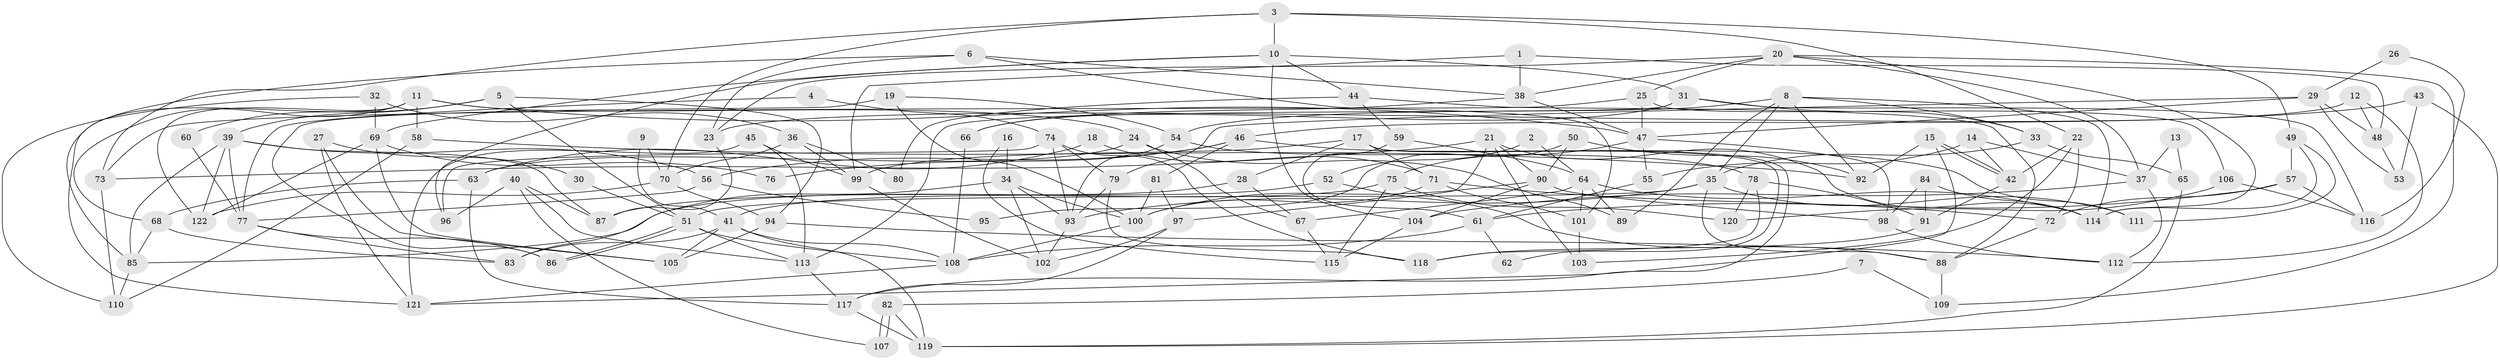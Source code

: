 // coarse degree distribution, {3: 0.10810810810810811, 6: 0.16216216216216217, 7: 0.16216216216216217, 9: 0.10810810810810811, 4: 0.05405405405405406, 8: 0.21621621621621623, 5: 0.08108108108108109, 12: 0.02702702702702703, 10: 0.05405405405405406, 11: 0.02702702702702703}
// Generated by graph-tools (version 1.1) at 2025/37/03/04/25 23:37:10]
// undirected, 122 vertices, 244 edges
graph export_dot {
  node [color=gray90,style=filled];
  1;
  2;
  3;
  4;
  5;
  6;
  7;
  8;
  9;
  10;
  11;
  12;
  13;
  14;
  15;
  16;
  17;
  18;
  19;
  20;
  21;
  22;
  23;
  24;
  25;
  26;
  27;
  28;
  29;
  30;
  31;
  32;
  33;
  34;
  35;
  36;
  37;
  38;
  39;
  40;
  41;
  42;
  43;
  44;
  45;
  46;
  47;
  48;
  49;
  50;
  51;
  52;
  53;
  54;
  55;
  56;
  57;
  58;
  59;
  60;
  61;
  62;
  63;
  64;
  65;
  66;
  67;
  68;
  69;
  70;
  71;
  72;
  73;
  74;
  75;
  76;
  77;
  78;
  79;
  80;
  81;
  82;
  83;
  84;
  85;
  86;
  87;
  88;
  89;
  90;
  91;
  92;
  93;
  94;
  95;
  96;
  97;
  98;
  99;
  100;
  101;
  102;
  103;
  104;
  105;
  106;
  107;
  108;
  109;
  110;
  111;
  112;
  113;
  114;
  115;
  116;
  117;
  118;
  119;
  120;
  121;
  122;
  1 -- 38;
  1 -- 99;
  1 -- 48;
  2 -- 64;
  2 -- 52;
  3 -- 73;
  3 -- 49;
  3 -- 10;
  3 -- 22;
  3 -- 70;
  4 -- 77;
  4 -- 74;
  5 -- 51;
  5 -- 39;
  5 -- 60;
  5 -- 94;
  6 -- 85;
  6 -- 38;
  6 -- 23;
  6 -- 101;
  7 -- 82;
  7 -- 109;
  8 -- 54;
  8 -- 35;
  8 -- 33;
  8 -- 89;
  8 -- 92;
  8 -- 114;
  9 -- 41;
  9 -- 70;
  10 -- 44;
  10 -- 31;
  10 -- 69;
  10 -- 96;
  10 -- 104;
  11 -- 24;
  11 -- 68;
  11 -- 47;
  11 -- 58;
  11 -- 121;
  11 -- 122;
  12 -- 112;
  12 -- 48;
  12 -- 23;
  13 -- 65;
  13 -- 37;
  14 -- 42;
  14 -- 37;
  14 -- 55;
  15 -- 42;
  15 -- 42;
  15 -- 121;
  15 -- 92;
  16 -- 34;
  16 -- 115;
  17 -- 117;
  17 -- 99;
  17 -- 28;
  17 -- 62;
  17 -- 71;
  18 -- 71;
  18 -- 63;
  19 -- 54;
  19 -- 100;
  19 -- 86;
  20 -- 25;
  20 -- 23;
  20 -- 37;
  20 -- 38;
  20 -- 109;
  20 -- 114;
  21 -- 114;
  21 -- 90;
  21 -- 73;
  21 -- 97;
  21 -- 103;
  22 -- 103;
  22 -- 42;
  22 -- 72;
  23 -- 87;
  24 -- 67;
  24 -- 63;
  24 -- 89;
  25 -- 47;
  25 -- 73;
  25 -- 106;
  26 -- 116;
  26 -- 29;
  27 -- 121;
  27 -- 105;
  27 -- 30;
  28 -- 67;
  28 -- 41;
  29 -- 47;
  29 -- 79;
  29 -- 48;
  29 -- 53;
  30 -- 51;
  31 -- 113;
  31 -- 33;
  31 -- 66;
  31 -- 116;
  32 -- 69;
  32 -- 36;
  32 -- 110;
  33 -- 35;
  33 -- 65;
  34 -- 93;
  34 -- 83;
  34 -- 100;
  34 -- 102;
  35 -- 93;
  35 -- 51;
  35 -- 88;
  35 -- 111;
  36 -- 70;
  36 -- 99;
  36 -- 80;
  37 -- 104;
  37 -- 112;
  38 -- 66;
  38 -- 47;
  39 -- 122;
  39 -- 77;
  39 -- 56;
  39 -- 85;
  39 -- 87;
  40 -- 96;
  40 -- 87;
  40 -- 107;
  40 -- 113;
  41 -- 108;
  41 -- 83;
  41 -- 105;
  41 -- 119;
  42 -- 91;
  43 -- 119;
  43 -- 53;
  43 -- 46;
  44 -- 59;
  44 -- 88;
  44 -- 80;
  45 -- 113;
  45 -- 121;
  45 -- 99;
  46 -- 111;
  46 -- 56;
  46 -- 76;
  46 -- 81;
  47 -- 55;
  47 -- 75;
  47 -- 98;
  48 -- 53;
  49 -- 114;
  49 -- 57;
  49 -- 111;
  50 -- 90;
  50 -- 92;
  50 -- 95;
  51 -- 86;
  51 -- 86;
  51 -- 108;
  51 -- 113;
  52 -- 87;
  52 -- 88;
  54 -- 93;
  54 -- 78;
  55 -- 61;
  56 -- 77;
  56 -- 95;
  57 -- 61;
  57 -- 72;
  57 -- 116;
  58 -- 92;
  58 -- 110;
  59 -- 61;
  59 -- 64;
  60 -- 77;
  61 -- 108;
  61 -- 62;
  63 -- 117;
  63 -- 68;
  64 -- 114;
  64 -- 89;
  64 -- 67;
  64 -- 101;
  65 -- 119;
  66 -- 108;
  67 -- 115;
  68 -- 85;
  68 -- 83;
  69 -- 105;
  69 -- 76;
  69 -- 122;
  70 -- 122;
  70 -- 94;
  71 -- 101;
  71 -- 72;
  71 -- 100;
  72 -- 88;
  73 -- 110;
  74 -- 79;
  74 -- 118;
  74 -- 93;
  74 -- 96;
  75 -- 85;
  75 -- 115;
  75 -- 120;
  77 -- 86;
  77 -- 83;
  78 -- 91;
  78 -- 120;
  78 -- 118;
  79 -- 93;
  79 -- 118;
  81 -- 100;
  81 -- 97;
  82 -- 107;
  82 -- 107;
  82 -- 119;
  84 -- 98;
  84 -- 114;
  84 -- 91;
  85 -- 110;
  88 -- 109;
  90 -- 100;
  90 -- 98;
  90 -- 104;
  91 -- 118;
  93 -- 102;
  94 -- 105;
  94 -- 112;
  97 -- 102;
  97 -- 117;
  98 -- 112;
  99 -- 102;
  100 -- 108;
  101 -- 103;
  104 -- 115;
  106 -- 116;
  106 -- 120;
  108 -- 121;
  113 -- 117;
  117 -- 119;
}
